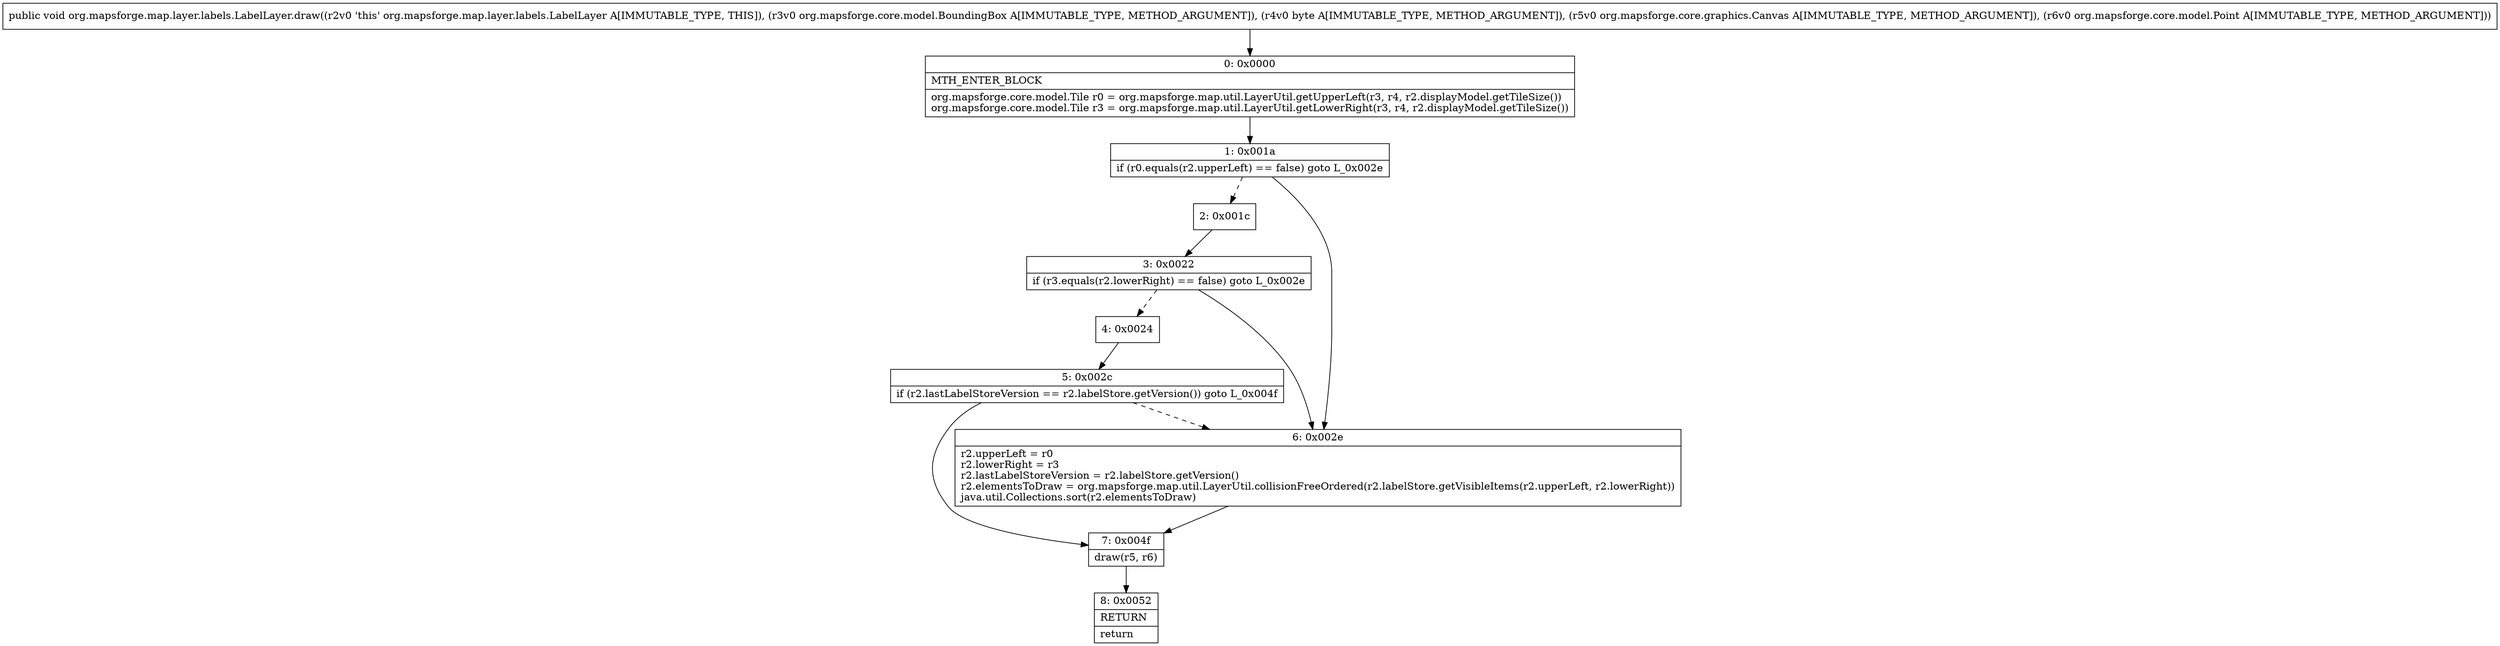 digraph "CFG fororg.mapsforge.map.layer.labels.LabelLayer.draw(Lorg\/mapsforge\/core\/model\/BoundingBox;BLorg\/mapsforge\/core\/graphics\/Canvas;Lorg\/mapsforge\/core\/model\/Point;)V" {
Node_0 [shape=record,label="{0\:\ 0x0000|MTH_ENTER_BLOCK\l|org.mapsforge.core.model.Tile r0 = org.mapsforge.map.util.LayerUtil.getUpperLeft(r3, r4, r2.displayModel.getTileSize())\lorg.mapsforge.core.model.Tile r3 = org.mapsforge.map.util.LayerUtil.getLowerRight(r3, r4, r2.displayModel.getTileSize())\l}"];
Node_1 [shape=record,label="{1\:\ 0x001a|if (r0.equals(r2.upperLeft) == false) goto L_0x002e\l}"];
Node_2 [shape=record,label="{2\:\ 0x001c}"];
Node_3 [shape=record,label="{3\:\ 0x0022|if (r3.equals(r2.lowerRight) == false) goto L_0x002e\l}"];
Node_4 [shape=record,label="{4\:\ 0x0024}"];
Node_5 [shape=record,label="{5\:\ 0x002c|if (r2.lastLabelStoreVersion == r2.labelStore.getVersion()) goto L_0x004f\l}"];
Node_6 [shape=record,label="{6\:\ 0x002e|r2.upperLeft = r0\lr2.lowerRight = r3\lr2.lastLabelStoreVersion = r2.labelStore.getVersion()\lr2.elementsToDraw = org.mapsforge.map.util.LayerUtil.collisionFreeOrdered(r2.labelStore.getVisibleItems(r2.upperLeft, r2.lowerRight))\ljava.util.Collections.sort(r2.elementsToDraw)\l}"];
Node_7 [shape=record,label="{7\:\ 0x004f|draw(r5, r6)\l}"];
Node_8 [shape=record,label="{8\:\ 0x0052|RETURN\l|return\l}"];
MethodNode[shape=record,label="{public void org.mapsforge.map.layer.labels.LabelLayer.draw((r2v0 'this' org.mapsforge.map.layer.labels.LabelLayer A[IMMUTABLE_TYPE, THIS]), (r3v0 org.mapsforge.core.model.BoundingBox A[IMMUTABLE_TYPE, METHOD_ARGUMENT]), (r4v0 byte A[IMMUTABLE_TYPE, METHOD_ARGUMENT]), (r5v0 org.mapsforge.core.graphics.Canvas A[IMMUTABLE_TYPE, METHOD_ARGUMENT]), (r6v0 org.mapsforge.core.model.Point A[IMMUTABLE_TYPE, METHOD_ARGUMENT])) }"];
MethodNode -> Node_0;
Node_0 -> Node_1;
Node_1 -> Node_2[style=dashed];
Node_1 -> Node_6;
Node_2 -> Node_3;
Node_3 -> Node_4[style=dashed];
Node_3 -> Node_6;
Node_4 -> Node_5;
Node_5 -> Node_6[style=dashed];
Node_5 -> Node_7;
Node_6 -> Node_7;
Node_7 -> Node_8;
}

